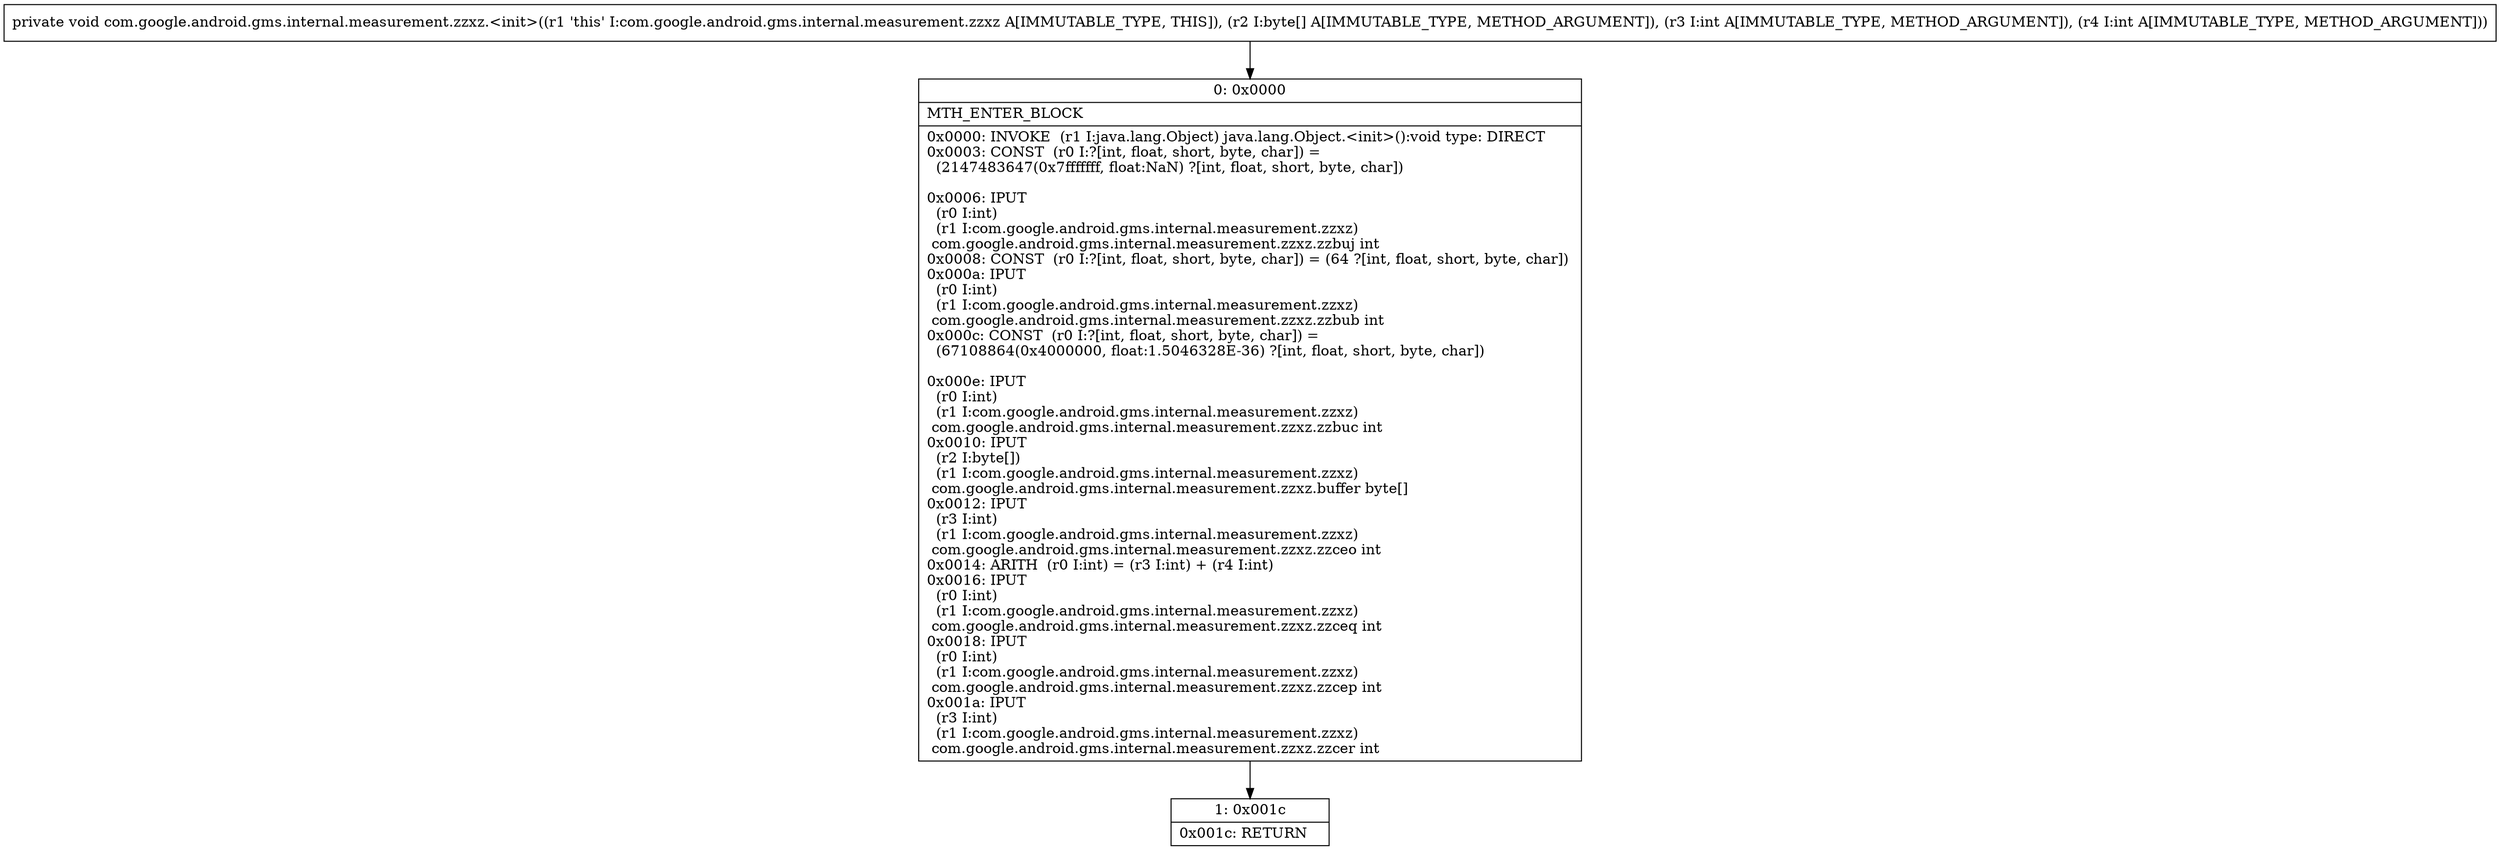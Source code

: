 digraph "CFG forcom.google.android.gms.internal.measurement.zzxz.\<init\>([BII)V" {
Node_0 [shape=record,label="{0\:\ 0x0000|MTH_ENTER_BLOCK\l|0x0000: INVOKE  (r1 I:java.lang.Object) java.lang.Object.\<init\>():void type: DIRECT \l0x0003: CONST  (r0 I:?[int, float, short, byte, char]) = \l  (2147483647(0x7fffffff, float:NaN) ?[int, float, short, byte, char])\l \l0x0006: IPUT  \l  (r0 I:int)\l  (r1 I:com.google.android.gms.internal.measurement.zzxz)\l com.google.android.gms.internal.measurement.zzxz.zzbuj int \l0x0008: CONST  (r0 I:?[int, float, short, byte, char]) = (64 ?[int, float, short, byte, char]) \l0x000a: IPUT  \l  (r0 I:int)\l  (r1 I:com.google.android.gms.internal.measurement.zzxz)\l com.google.android.gms.internal.measurement.zzxz.zzbub int \l0x000c: CONST  (r0 I:?[int, float, short, byte, char]) = \l  (67108864(0x4000000, float:1.5046328E\-36) ?[int, float, short, byte, char])\l \l0x000e: IPUT  \l  (r0 I:int)\l  (r1 I:com.google.android.gms.internal.measurement.zzxz)\l com.google.android.gms.internal.measurement.zzxz.zzbuc int \l0x0010: IPUT  \l  (r2 I:byte[])\l  (r1 I:com.google.android.gms.internal.measurement.zzxz)\l com.google.android.gms.internal.measurement.zzxz.buffer byte[] \l0x0012: IPUT  \l  (r3 I:int)\l  (r1 I:com.google.android.gms.internal.measurement.zzxz)\l com.google.android.gms.internal.measurement.zzxz.zzceo int \l0x0014: ARITH  (r0 I:int) = (r3 I:int) + (r4 I:int) \l0x0016: IPUT  \l  (r0 I:int)\l  (r1 I:com.google.android.gms.internal.measurement.zzxz)\l com.google.android.gms.internal.measurement.zzxz.zzceq int \l0x0018: IPUT  \l  (r0 I:int)\l  (r1 I:com.google.android.gms.internal.measurement.zzxz)\l com.google.android.gms.internal.measurement.zzxz.zzcep int \l0x001a: IPUT  \l  (r3 I:int)\l  (r1 I:com.google.android.gms.internal.measurement.zzxz)\l com.google.android.gms.internal.measurement.zzxz.zzcer int \l}"];
Node_1 [shape=record,label="{1\:\ 0x001c|0x001c: RETURN   \l}"];
MethodNode[shape=record,label="{private void com.google.android.gms.internal.measurement.zzxz.\<init\>((r1 'this' I:com.google.android.gms.internal.measurement.zzxz A[IMMUTABLE_TYPE, THIS]), (r2 I:byte[] A[IMMUTABLE_TYPE, METHOD_ARGUMENT]), (r3 I:int A[IMMUTABLE_TYPE, METHOD_ARGUMENT]), (r4 I:int A[IMMUTABLE_TYPE, METHOD_ARGUMENT])) }"];
MethodNode -> Node_0;
Node_0 -> Node_1;
}

